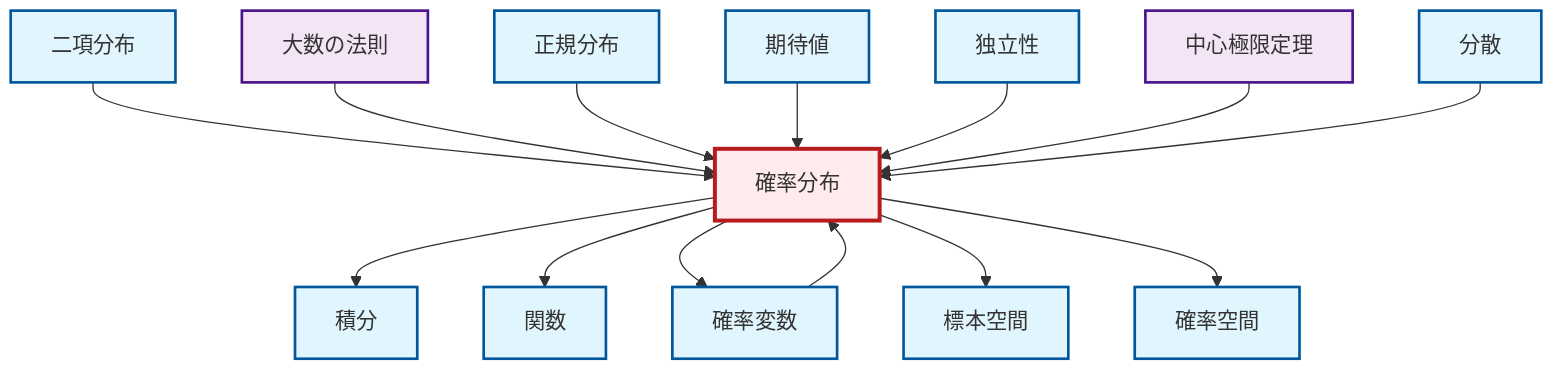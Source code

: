 graph TD
    classDef definition fill:#e1f5fe,stroke:#01579b,stroke-width:2px
    classDef theorem fill:#f3e5f5,stroke:#4a148c,stroke-width:2px
    classDef axiom fill:#fff3e0,stroke:#e65100,stroke-width:2px
    classDef example fill:#e8f5e9,stroke:#1b5e20,stroke-width:2px
    classDef current fill:#ffebee,stroke:#b71c1c,stroke-width:3px
    def-normal-distribution["正規分布"]:::definition
    def-binomial-distribution["二項分布"]:::definition
    def-variance["分散"]:::definition
    def-expectation["期待値"]:::definition
    def-probability-space["確率空間"]:::definition
    thm-central-limit["中心極限定理"]:::theorem
    def-function["関数"]:::definition
    def-integral["積分"]:::definition
    def-independence["独立性"]:::definition
    def-probability-distribution["確率分布"]:::definition
    def-sample-space["標本空間"]:::definition
    def-random-variable["確率変数"]:::definition
    thm-law-of-large-numbers["大数の法則"]:::theorem
    def-binomial-distribution --> def-probability-distribution
    def-probability-distribution --> def-integral
    def-random-variable --> def-probability-distribution
    def-probability-distribution --> def-function
    def-probability-distribution --> def-random-variable
    def-probability-distribution --> def-sample-space
    thm-law-of-large-numbers --> def-probability-distribution
    def-normal-distribution --> def-probability-distribution
    def-expectation --> def-probability-distribution
    def-probability-distribution --> def-probability-space
    def-independence --> def-probability-distribution
    thm-central-limit --> def-probability-distribution
    def-variance --> def-probability-distribution
    class def-probability-distribution current